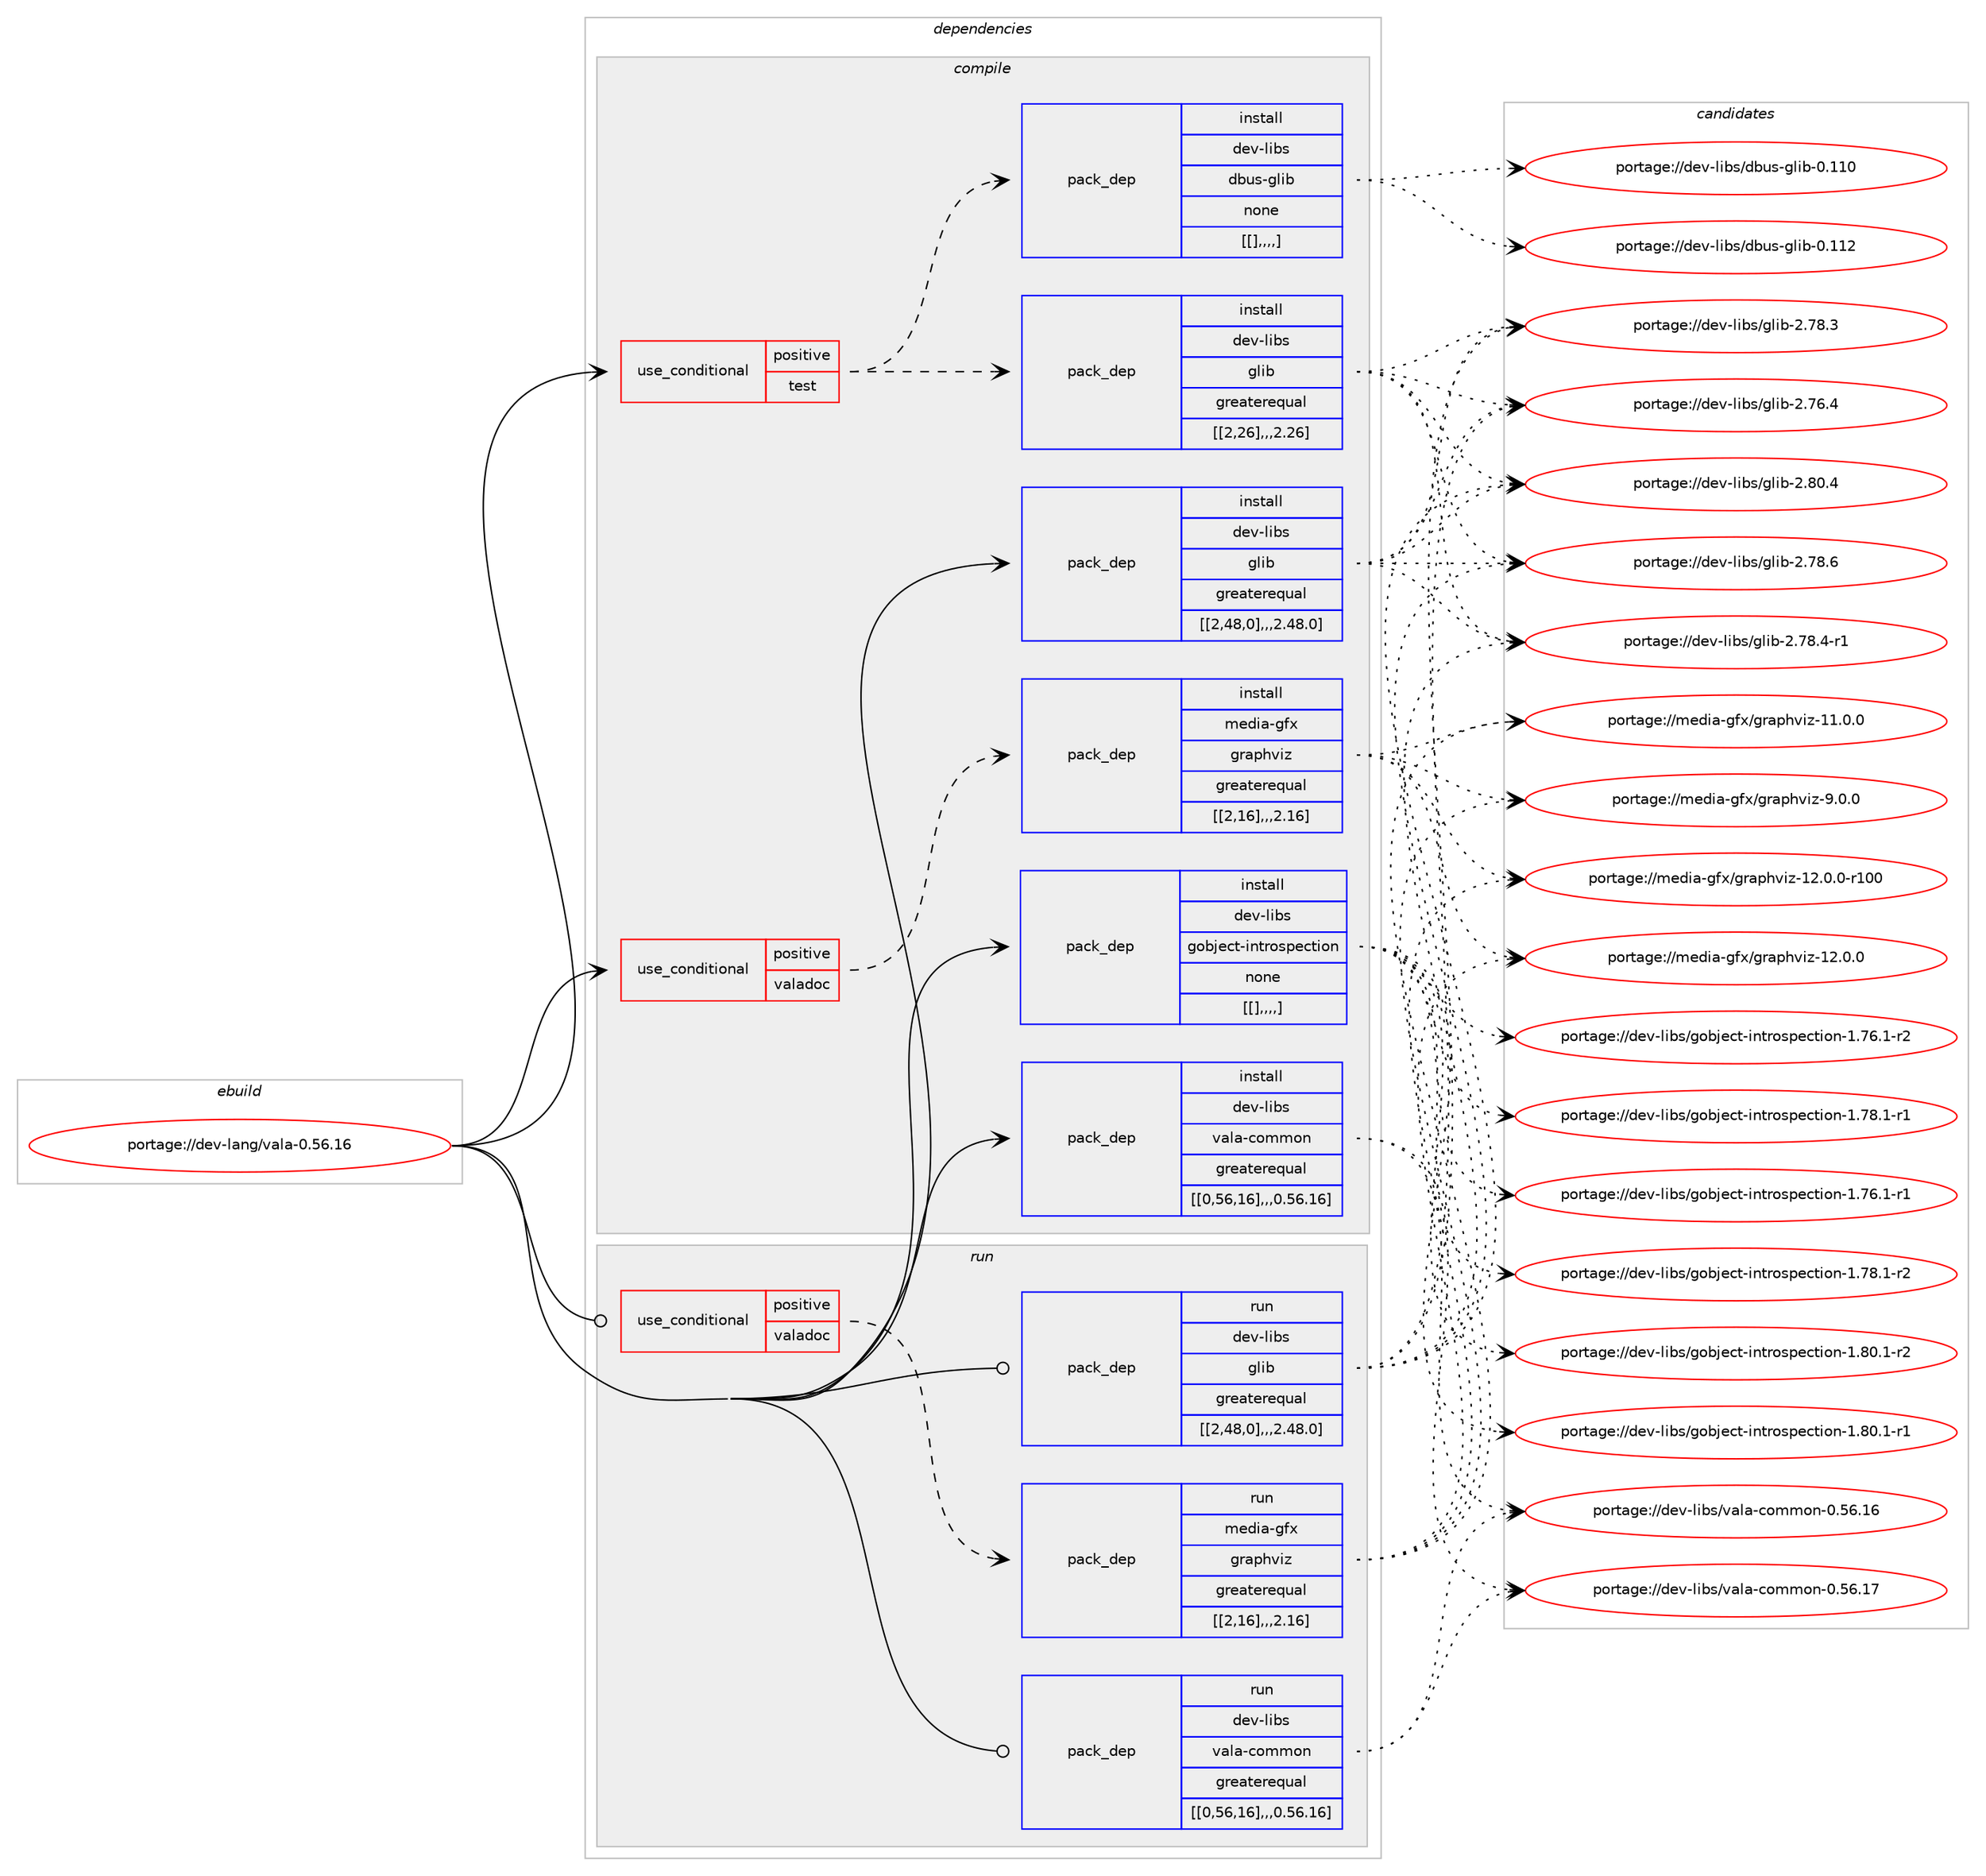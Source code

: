 digraph prolog {

# *************
# Graph options
# *************

newrank=true;
concentrate=true;
compound=true;
graph [rankdir=LR,fontname=Helvetica,fontsize=10,ranksep=1.5];#, ranksep=2.5, nodesep=0.2];
edge  [arrowhead=vee];
node  [fontname=Helvetica,fontsize=10];

# **********
# The ebuild
# **********

subgraph cluster_leftcol {
color=gray;
label=<<i>ebuild</i>>;
id [label="portage://dev-lang/vala-0.56.16", color=red, width=4, href="../dev-lang/vala-0.56.16.svg"];
}

# ****************
# The dependencies
# ****************

subgraph cluster_midcol {
color=gray;
label=<<i>dependencies</i>>;
subgraph cluster_compile {
fillcolor="#eeeeee";
style=filled;
label=<<i>compile</i>>;
subgraph cond26149 {
dependency106570 [label=<<TABLE BORDER="0" CELLBORDER="1" CELLSPACING="0" CELLPADDING="4"><TR><TD ROWSPAN="3" CELLPADDING="10">use_conditional</TD></TR><TR><TD>positive</TD></TR><TR><TD>test</TD></TR></TABLE>>, shape=none, color=red];
subgraph pack79307 {
dependency106571 [label=<<TABLE BORDER="0" CELLBORDER="1" CELLSPACING="0" CELLPADDING="4" WIDTH="220"><TR><TD ROWSPAN="6" CELLPADDING="30">pack_dep</TD></TR><TR><TD WIDTH="110">install</TD></TR><TR><TD>dev-libs</TD></TR><TR><TD>dbus-glib</TD></TR><TR><TD>none</TD></TR><TR><TD>[[],,,,]</TD></TR></TABLE>>, shape=none, color=blue];
}
dependency106570:e -> dependency106571:w [weight=20,style="dashed",arrowhead="vee"];
subgraph pack79308 {
dependency106572 [label=<<TABLE BORDER="0" CELLBORDER="1" CELLSPACING="0" CELLPADDING="4" WIDTH="220"><TR><TD ROWSPAN="6" CELLPADDING="30">pack_dep</TD></TR><TR><TD WIDTH="110">install</TD></TR><TR><TD>dev-libs</TD></TR><TR><TD>glib</TD></TR><TR><TD>greaterequal</TD></TR><TR><TD>[[2,26],,,2.26]</TD></TR></TABLE>>, shape=none, color=blue];
}
dependency106570:e -> dependency106572:w [weight=20,style="dashed",arrowhead="vee"];
}
id:e -> dependency106570:w [weight=20,style="solid",arrowhead="vee"];
subgraph cond26150 {
dependency106573 [label=<<TABLE BORDER="0" CELLBORDER="1" CELLSPACING="0" CELLPADDING="4"><TR><TD ROWSPAN="3" CELLPADDING="10">use_conditional</TD></TR><TR><TD>positive</TD></TR><TR><TD>valadoc</TD></TR></TABLE>>, shape=none, color=red];
subgraph pack79309 {
dependency106574 [label=<<TABLE BORDER="0" CELLBORDER="1" CELLSPACING="0" CELLPADDING="4" WIDTH="220"><TR><TD ROWSPAN="6" CELLPADDING="30">pack_dep</TD></TR><TR><TD WIDTH="110">install</TD></TR><TR><TD>media-gfx</TD></TR><TR><TD>graphviz</TD></TR><TR><TD>greaterequal</TD></TR><TR><TD>[[2,16],,,2.16]</TD></TR></TABLE>>, shape=none, color=blue];
}
dependency106573:e -> dependency106574:w [weight=20,style="dashed",arrowhead="vee"];
}
id:e -> dependency106573:w [weight=20,style="solid",arrowhead="vee"];
subgraph pack79310 {
dependency106575 [label=<<TABLE BORDER="0" CELLBORDER="1" CELLSPACING="0" CELLPADDING="4" WIDTH="220"><TR><TD ROWSPAN="6" CELLPADDING="30">pack_dep</TD></TR><TR><TD WIDTH="110">install</TD></TR><TR><TD>dev-libs</TD></TR><TR><TD>glib</TD></TR><TR><TD>greaterequal</TD></TR><TR><TD>[[2,48,0],,,2.48.0]</TD></TR></TABLE>>, shape=none, color=blue];
}
id:e -> dependency106575:w [weight=20,style="solid",arrowhead="vee"];
subgraph pack79311 {
dependency106576 [label=<<TABLE BORDER="0" CELLBORDER="1" CELLSPACING="0" CELLPADDING="4" WIDTH="220"><TR><TD ROWSPAN="6" CELLPADDING="30">pack_dep</TD></TR><TR><TD WIDTH="110">install</TD></TR><TR><TD>dev-libs</TD></TR><TR><TD>gobject-introspection</TD></TR><TR><TD>none</TD></TR><TR><TD>[[],,,,]</TD></TR></TABLE>>, shape=none, color=blue];
}
id:e -> dependency106576:w [weight=20,style="solid",arrowhead="vee"];
subgraph pack79312 {
dependency106577 [label=<<TABLE BORDER="0" CELLBORDER="1" CELLSPACING="0" CELLPADDING="4" WIDTH="220"><TR><TD ROWSPAN="6" CELLPADDING="30">pack_dep</TD></TR><TR><TD WIDTH="110">install</TD></TR><TR><TD>dev-libs</TD></TR><TR><TD>vala-common</TD></TR><TR><TD>greaterequal</TD></TR><TR><TD>[[0,56,16],,,0.56.16]</TD></TR></TABLE>>, shape=none, color=blue];
}
id:e -> dependency106577:w [weight=20,style="solid",arrowhead="vee"];
}
subgraph cluster_compileandrun {
fillcolor="#eeeeee";
style=filled;
label=<<i>compile and run</i>>;
}
subgraph cluster_run {
fillcolor="#eeeeee";
style=filled;
label=<<i>run</i>>;
subgraph cond26151 {
dependency106578 [label=<<TABLE BORDER="0" CELLBORDER="1" CELLSPACING="0" CELLPADDING="4"><TR><TD ROWSPAN="3" CELLPADDING="10">use_conditional</TD></TR><TR><TD>positive</TD></TR><TR><TD>valadoc</TD></TR></TABLE>>, shape=none, color=red];
subgraph pack79313 {
dependency106579 [label=<<TABLE BORDER="0" CELLBORDER="1" CELLSPACING="0" CELLPADDING="4" WIDTH="220"><TR><TD ROWSPAN="6" CELLPADDING="30">pack_dep</TD></TR><TR><TD WIDTH="110">run</TD></TR><TR><TD>media-gfx</TD></TR><TR><TD>graphviz</TD></TR><TR><TD>greaterequal</TD></TR><TR><TD>[[2,16],,,2.16]</TD></TR></TABLE>>, shape=none, color=blue];
}
dependency106578:e -> dependency106579:w [weight=20,style="dashed",arrowhead="vee"];
}
id:e -> dependency106578:w [weight=20,style="solid",arrowhead="odot"];
subgraph pack79314 {
dependency106580 [label=<<TABLE BORDER="0" CELLBORDER="1" CELLSPACING="0" CELLPADDING="4" WIDTH="220"><TR><TD ROWSPAN="6" CELLPADDING="30">pack_dep</TD></TR><TR><TD WIDTH="110">run</TD></TR><TR><TD>dev-libs</TD></TR><TR><TD>glib</TD></TR><TR><TD>greaterequal</TD></TR><TR><TD>[[2,48,0],,,2.48.0]</TD></TR></TABLE>>, shape=none, color=blue];
}
id:e -> dependency106580:w [weight=20,style="solid",arrowhead="odot"];
subgraph pack79315 {
dependency106581 [label=<<TABLE BORDER="0" CELLBORDER="1" CELLSPACING="0" CELLPADDING="4" WIDTH="220"><TR><TD ROWSPAN="6" CELLPADDING="30">pack_dep</TD></TR><TR><TD WIDTH="110">run</TD></TR><TR><TD>dev-libs</TD></TR><TR><TD>vala-common</TD></TR><TR><TD>greaterequal</TD></TR><TR><TD>[[0,56,16],,,0.56.16]</TD></TR></TABLE>>, shape=none, color=blue];
}
id:e -> dependency106581:w [weight=20,style="solid",arrowhead="odot"];
}
}

# **************
# The candidates
# **************

subgraph cluster_choices {
rank=same;
color=gray;
label=<<i>candidates</i>>;

subgraph choice79307 {
color=black;
nodesep=1;
choice100101118451081059811547100981171154510310810598454846494950 [label="portage://dev-libs/dbus-glib-0.112", color=red, width=4,href="../dev-libs/dbus-glib-0.112.svg"];
choice100101118451081059811547100981171154510310810598454846494948 [label="portage://dev-libs/dbus-glib-0.110", color=red, width=4,href="../dev-libs/dbus-glib-0.110.svg"];
dependency106571:e -> choice100101118451081059811547100981171154510310810598454846494950:w [style=dotted,weight="100"];
dependency106571:e -> choice100101118451081059811547100981171154510310810598454846494948:w [style=dotted,weight="100"];
}
subgraph choice79308 {
color=black;
nodesep=1;
choice1001011184510810598115471031081059845504656484652 [label="portage://dev-libs/glib-2.80.4", color=red, width=4,href="../dev-libs/glib-2.80.4.svg"];
choice1001011184510810598115471031081059845504655564654 [label="portage://dev-libs/glib-2.78.6", color=red, width=4,href="../dev-libs/glib-2.78.6.svg"];
choice10010111845108105981154710310810598455046555646524511449 [label="portage://dev-libs/glib-2.78.4-r1", color=red, width=4,href="../dev-libs/glib-2.78.4-r1.svg"];
choice1001011184510810598115471031081059845504655564651 [label="portage://dev-libs/glib-2.78.3", color=red, width=4,href="../dev-libs/glib-2.78.3.svg"];
choice1001011184510810598115471031081059845504655544652 [label="portage://dev-libs/glib-2.76.4", color=red, width=4,href="../dev-libs/glib-2.76.4.svg"];
dependency106572:e -> choice1001011184510810598115471031081059845504656484652:w [style=dotted,weight="100"];
dependency106572:e -> choice1001011184510810598115471031081059845504655564654:w [style=dotted,weight="100"];
dependency106572:e -> choice10010111845108105981154710310810598455046555646524511449:w [style=dotted,weight="100"];
dependency106572:e -> choice1001011184510810598115471031081059845504655564651:w [style=dotted,weight="100"];
dependency106572:e -> choice1001011184510810598115471031081059845504655544652:w [style=dotted,weight="100"];
}
subgraph choice79309 {
color=black;
nodesep=1;
choice109101100105974510310212047103114971121041181051224549504648464845114494848 [label="portage://media-gfx/graphviz-12.0.0-r100", color=red, width=4,href="../media-gfx/graphviz-12.0.0-r100.svg"];
choice1091011001059745103102120471031149711210411810512245495046484648 [label="portage://media-gfx/graphviz-12.0.0", color=red, width=4,href="../media-gfx/graphviz-12.0.0.svg"];
choice1091011001059745103102120471031149711210411810512245494946484648 [label="portage://media-gfx/graphviz-11.0.0", color=red, width=4,href="../media-gfx/graphviz-11.0.0.svg"];
choice10910110010597451031021204710311497112104118105122455746484648 [label="portage://media-gfx/graphviz-9.0.0", color=red, width=4,href="../media-gfx/graphviz-9.0.0.svg"];
dependency106574:e -> choice109101100105974510310212047103114971121041181051224549504648464845114494848:w [style=dotted,weight="100"];
dependency106574:e -> choice1091011001059745103102120471031149711210411810512245495046484648:w [style=dotted,weight="100"];
dependency106574:e -> choice1091011001059745103102120471031149711210411810512245494946484648:w [style=dotted,weight="100"];
dependency106574:e -> choice10910110010597451031021204710311497112104118105122455746484648:w [style=dotted,weight="100"];
}
subgraph choice79310 {
color=black;
nodesep=1;
choice1001011184510810598115471031081059845504656484652 [label="portage://dev-libs/glib-2.80.4", color=red, width=4,href="../dev-libs/glib-2.80.4.svg"];
choice1001011184510810598115471031081059845504655564654 [label="portage://dev-libs/glib-2.78.6", color=red, width=4,href="../dev-libs/glib-2.78.6.svg"];
choice10010111845108105981154710310810598455046555646524511449 [label="portage://dev-libs/glib-2.78.4-r1", color=red, width=4,href="../dev-libs/glib-2.78.4-r1.svg"];
choice1001011184510810598115471031081059845504655564651 [label="portage://dev-libs/glib-2.78.3", color=red, width=4,href="../dev-libs/glib-2.78.3.svg"];
choice1001011184510810598115471031081059845504655544652 [label="portage://dev-libs/glib-2.76.4", color=red, width=4,href="../dev-libs/glib-2.76.4.svg"];
dependency106575:e -> choice1001011184510810598115471031081059845504656484652:w [style=dotted,weight="100"];
dependency106575:e -> choice1001011184510810598115471031081059845504655564654:w [style=dotted,weight="100"];
dependency106575:e -> choice10010111845108105981154710310810598455046555646524511449:w [style=dotted,weight="100"];
dependency106575:e -> choice1001011184510810598115471031081059845504655564651:w [style=dotted,weight="100"];
dependency106575:e -> choice1001011184510810598115471031081059845504655544652:w [style=dotted,weight="100"];
}
subgraph choice79311 {
color=black;
nodesep=1;
choice10010111845108105981154710311198106101991164510511011611411111511210199116105111110454946564846494511450 [label="portage://dev-libs/gobject-introspection-1.80.1-r2", color=red, width=4,href="../dev-libs/gobject-introspection-1.80.1-r2.svg"];
choice10010111845108105981154710311198106101991164510511011611411111511210199116105111110454946564846494511449 [label="portage://dev-libs/gobject-introspection-1.80.1-r1", color=red, width=4,href="../dev-libs/gobject-introspection-1.80.1-r1.svg"];
choice10010111845108105981154710311198106101991164510511011611411111511210199116105111110454946555646494511450 [label="portage://dev-libs/gobject-introspection-1.78.1-r2", color=red, width=4,href="../dev-libs/gobject-introspection-1.78.1-r2.svg"];
choice10010111845108105981154710311198106101991164510511011611411111511210199116105111110454946555646494511449 [label="portage://dev-libs/gobject-introspection-1.78.1-r1", color=red, width=4,href="../dev-libs/gobject-introspection-1.78.1-r1.svg"];
choice10010111845108105981154710311198106101991164510511011611411111511210199116105111110454946555446494511450 [label="portage://dev-libs/gobject-introspection-1.76.1-r2", color=red, width=4,href="../dev-libs/gobject-introspection-1.76.1-r2.svg"];
choice10010111845108105981154710311198106101991164510511011611411111511210199116105111110454946555446494511449 [label="portage://dev-libs/gobject-introspection-1.76.1-r1", color=red, width=4,href="../dev-libs/gobject-introspection-1.76.1-r1.svg"];
dependency106576:e -> choice10010111845108105981154710311198106101991164510511011611411111511210199116105111110454946564846494511450:w [style=dotted,weight="100"];
dependency106576:e -> choice10010111845108105981154710311198106101991164510511011611411111511210199116105111110454946564846494511449:w [style=dotted,weight="100"];
dependency106576:e -> choice10010111845108105981154710311198106101991164510511011611411111511210199116105111110454946555646494511450:w [style=dotted,weight="100"];
dependency106576:e -> choice10010111845108105981154710311198106101991164510511011611411111511210199116105111110454946555646494511449:w [style=dotted,weight="100"];
dependency106576:e -> choice10010111845108105981154710311198106101991164510511011611411111511210199116105111110454946555446494511450:w [style=dotted,weight="100"];
dependency106576:e -> choice10010111845108105981154710311198106101991164510511011611411111511210199116105111110454946555446494511449:w [style=dotted,weight="100"];
}
subgraph choice79312 {
color=black;
nodesep=1;
choice100101118451081059811547118971089745991111091091111104548465354464955 [label="portage://dev-libs/vala-common-0.56.17", color=red, width=4,href="../dev-libs/vala-common-0.56.17.svg"];
choice100101118451081059811547118971089745991111091091111104548465354464954 [label="portage://dev-libs/vala-common-0.56.16", color=red, width=4,href="../dev-libs/vala-common-0.56.16.svg"];
dependency106577:e -> choice100101118451081059811547118971089745991111091091111104548465354464955:w [style=dotted,weight="100"];
dependency106577:e -> choice100101118451081059811547118971089745991111091091111104548465354464954:w [style=dotted,weight="100"];
}
subgraph choice79313 {
color=black;
nodesep=1;
choice109101100105974510310212047103114971121041181051224549504648464845114494848 [label="portage://media-gfx/graphviz-12.0.0-r100", color=red, width=4,href="../media-gfx/graphviz-12.0.0-r100.svg"];
choice1091011001059745103102120471031149711210411810512245495046484648 [label="portage://media-gfx/graphviz-12.0.0", color=red, width=4,href="../media-gfx/graphviz-12.0.0.svg"];
choice1091011001059745103102120471031149711210411810512245494946484648 [label="portage://media-gfx/graphviz-11.0.0", color=red, width=4,href="../media-gfx/graphviz-11.0.0.svg"];
choice10910110010597451031021204710311497112104118105122455746484648 [label="portage://media-gfx/graphviz-9.0.0", color=red, width=4,href="../media-gfx/graphviz-9.0.0.svg"];
dependency106579:e -> choice109101100105974510310212047103114971121041181051224549504648464845114494848:w [style=dotted,weight="100"];
dependency106579:e -> choice1091011001059745103102120471031149711210411810512245495046484648:w [style=dotted,weight="100"];
dependency106579:e -> choice1091011001059745103102120471031149711210411810512245494946484648:w [style=dotted,weight="100"];
dependency106579:e -> choice10910110010597451031021204710311497112104118105122455746484648:w [style=dotted,weight="100"];
}
subgraph choice79314 {
color=black;
nodesep=1;
choice1001011184510810598115471031081059845504656484652 [label="portage://dev-libs/glib-2.80.4", color=red, width=4,href="../dev-libs/glib-2.80.4.svg"];
choice1001011184510810598115471031081059845504655564654 [label="portage://dev-libs/glib-2.78.6", color=red, width=4,href="../dev-libs/glib-2.78.6.svg"];
choice10010111845108105981154710310810598455046555646524511449 [label="portage://dev-libs/glib-2.78.4-r1", color=red, width=4,href="../dev-libs/glib-2.78.4-r1.svg"];
choice1001011184510810598115471031081059845504655564651 [label="portage://dev-libs/glib-2.78.3", color=red, width=4,href="../dev-libs/glib-2.78.3.svg"];
choice1001011184510810598115471031081059845504655544652 [label="portage://dev-libs/glib-2.76.4", color=red, width=4,href="../dev-libs/glib-2.76.4.svg"];
dependency106580:e -> choice1001011184510810598115471031081059845504656484652:w [style=dotted,weight="100"];
dependency106580:e -> choice1001011184510810598115471031081059845504655564654:w [style=dotted,weight="100"];
dependency106580:e -> choice10010111845108105981154710310810598455046555646524511449:w [style=dotted,weight="100"];
dependency106580:e -> choice1001011184510810598115471031081059845504655564651:w [style=dotted,weight="100"];
dependency106580:e -> choice1001011184510810598115471031081059845504655544652:w [style=dotted,weight="100"];
}
subgraph choice79315 {
color=black;
nodesep=1;
choice100101118451081059811547118971089745991111091091111104548465354464955 [label="portage://dev-libs/vala-common-0.56.17", color=red, width=4,href="../dev-libs/vala-common-0.56.17.svg"];
choice100101118451081059811547118971089745991111091091111104548465354464954 [label="portage://dev-libs/vala-common-0.56.16", color=red, width=4,href="../dev-libs/vala-common-0.56.16.svg"];
dependency106581:e -> choice100101118451081059811547118971089745991111091091111104548465354464955:w [style=dotted,weight="100"];
dependency106581:e -> choice100101118451081059811547118971089745991111091091111104548465354464954:w [style=dotted,weight="100"];
}
}

}
